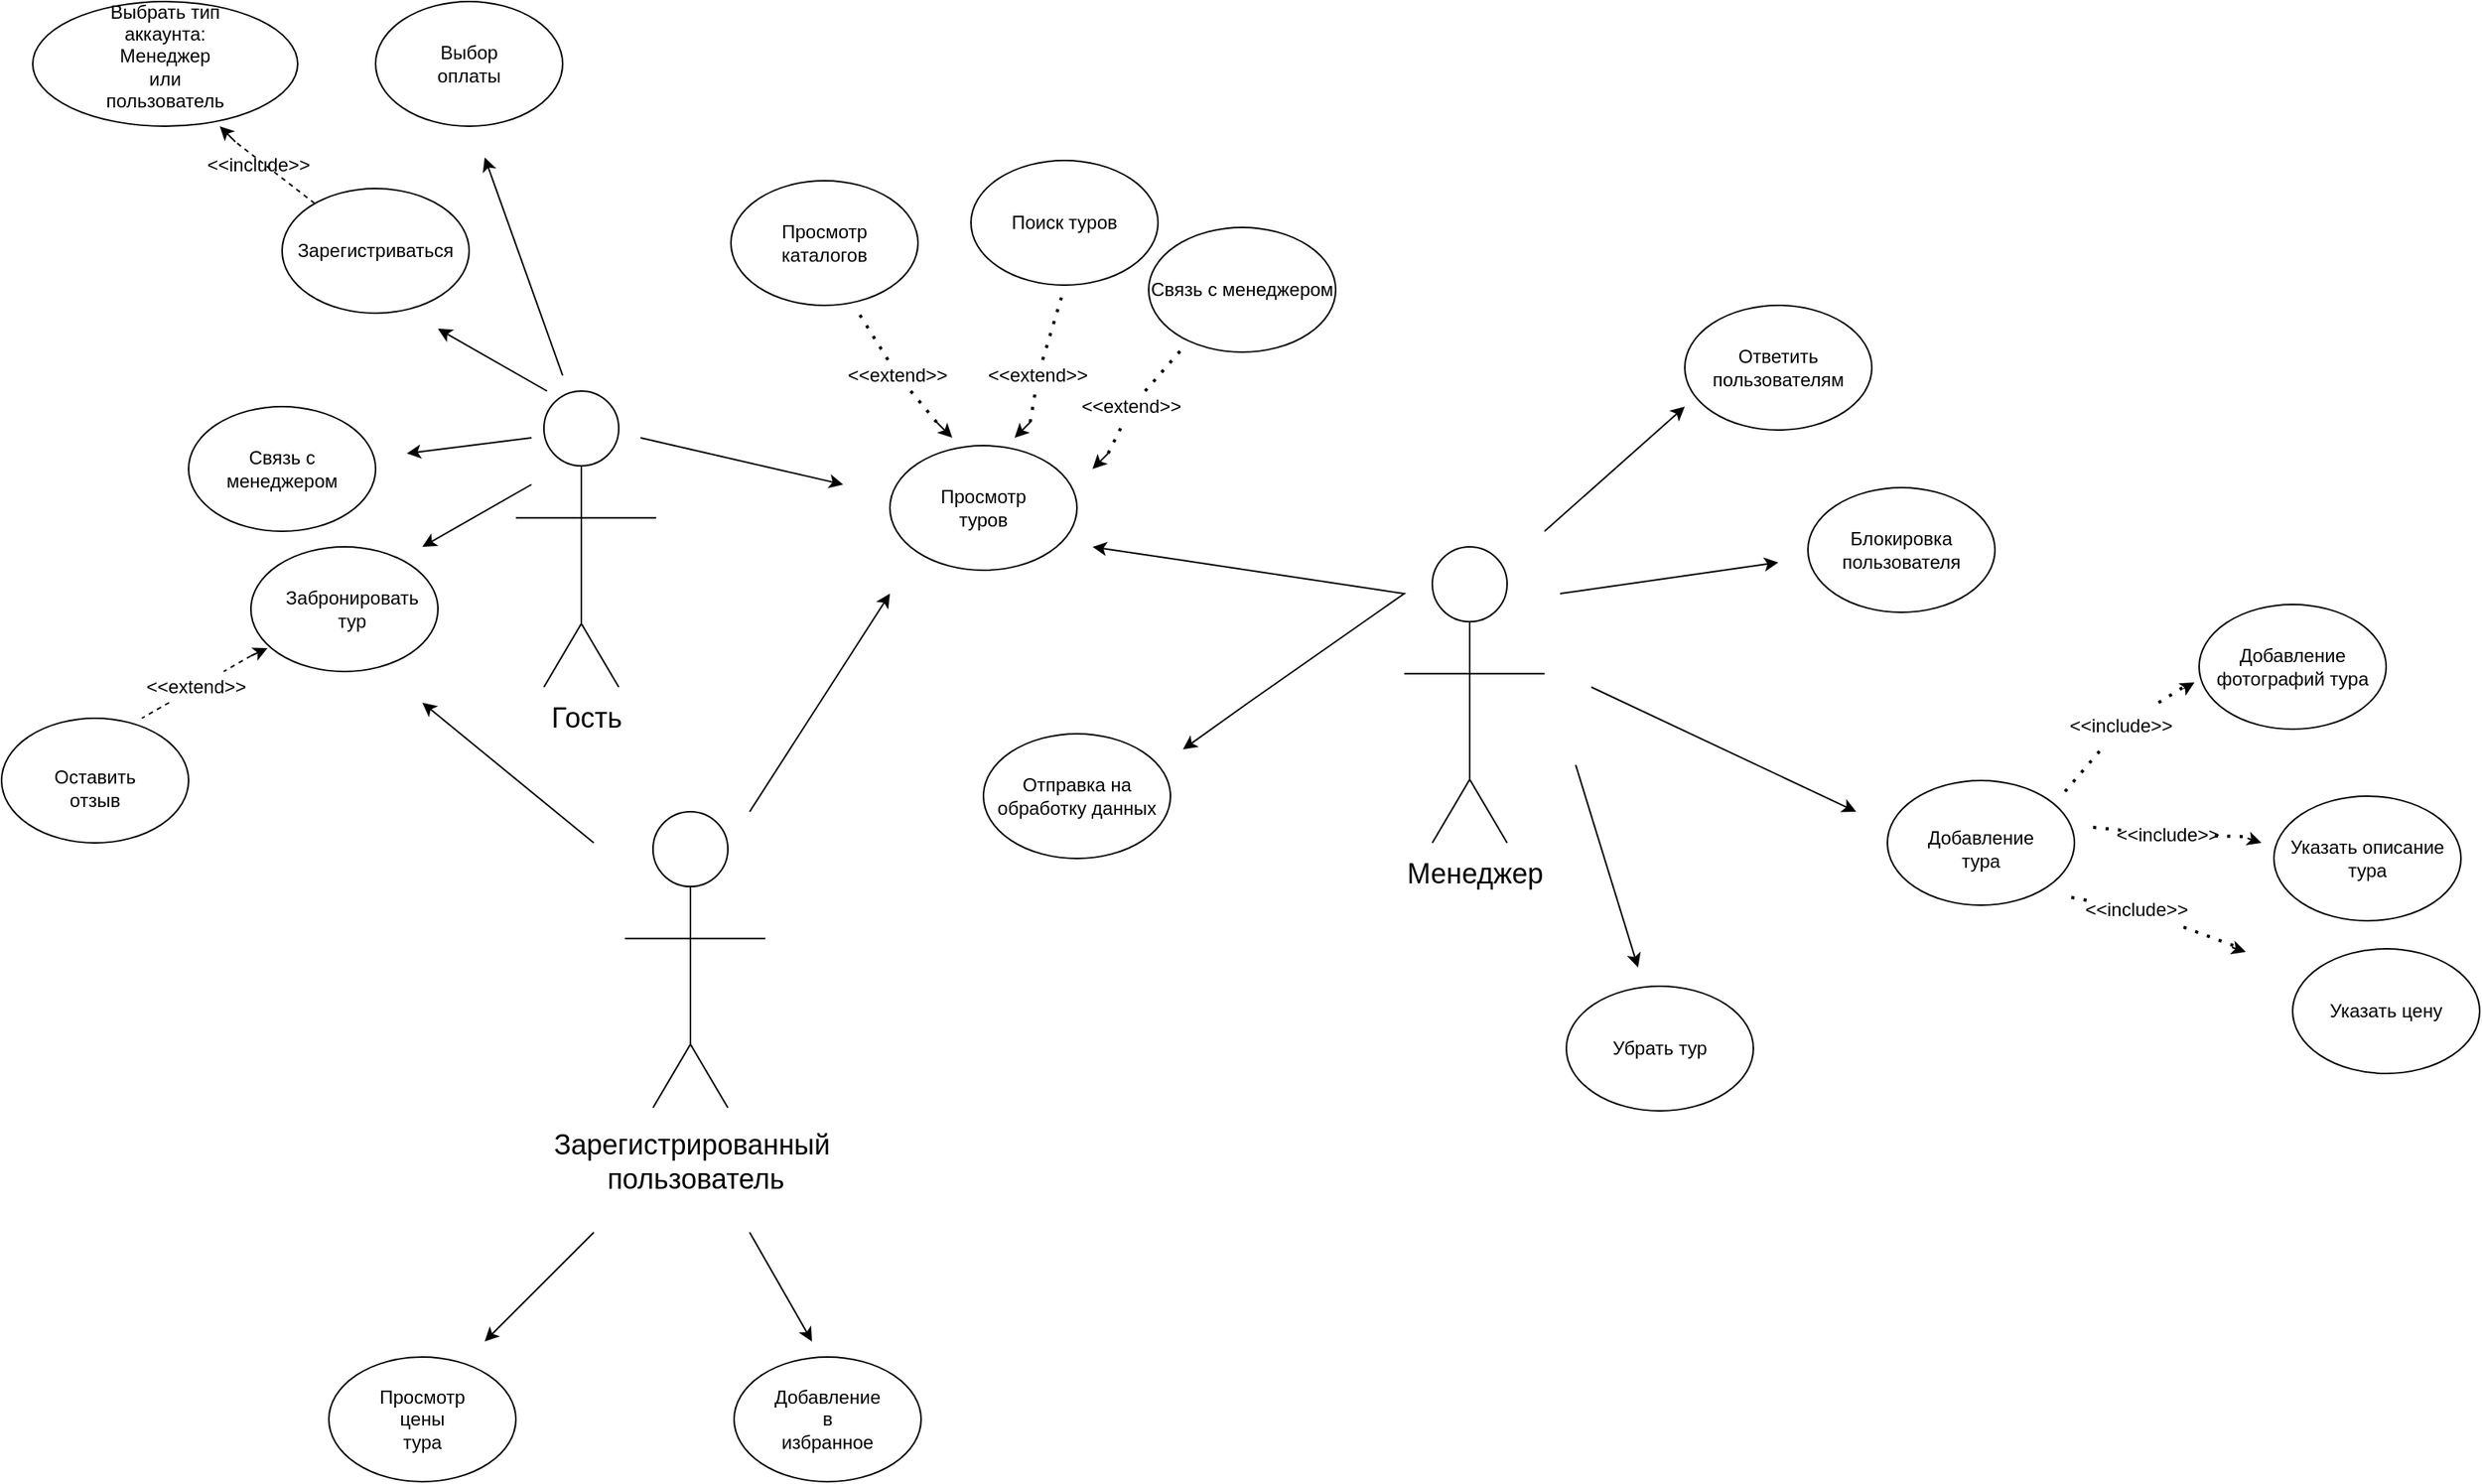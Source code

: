 <mxfile version="23.1.5" type="device">
  <diagram name="Страница — 1" id="xXVmxR8uxKlFaUdHyjgM">
    <mxGraphModel dx="2227" dy="1260" grid="0" gridSize="10" guides="1" tooltips="1" connect="1" arrows="1" fold="1" page="1" pageScale="1" pageWidth="1654" pageHeight="1169" math="0" shadow="0">
      <root>
        <mxCell id="0" />
        <mxCell id="1" parent="0" />
        <mxCell id="j_bU8EZD3RiMcGnf8XSQ-7" value="" style="group" vertex="1" connectable="0" parent="1">
          <mxGeometry x="384" y="340" width="90" height="190" as="geometry" />
        </mxCell>
        <mxCell id="j_bU8EZD3RiMcGnf8XSQ-1" value="" style="ellipse;whiteSpace=wrap;html=1;aspect=fixed;" vertex="1" parent="j_bU8EZD3RiMcGnf8XSQ-7">
          <mxGeometry x="18" width="48" height="48" as="geometry" />
        </mxCell>
        <mxCell id="j_bU8EZD3RiMcGnf8XSQ-3" value="" style="endArrow=none;html=1;rounded=0;entryX=0.5;entryY=1;entryDx=0;entryDy=0;" edge="1" parent="j_bU8EZD3RiMcGnf8XSQ-7" target="j_bU8EZD3RiMcGnf8XSQ-1">
          <mxGeometry width="50" height="50" relative="1" as="geometry">
            <mxPoint x="42" y="149.286" as="sourcePoint" />
            <mxPoint x="132" y="88.214" as="targetPoint" />
          </mxGeometry>
        </mxCell>
        <mxCell id="j_bU8EZD3RiMcGnf8XSQ-4" value="" style="endArrow=none;html=1;rounded=0;" edge="1" parent="j_bU8EZD3RiMcGnf8XSQ-7">
          <mxGeometry width="50" height="50" relative="1" as="geometry">
            <mxPoint x="18" y="190" as="sourcePoint" />
            <mxPoint x="42" y="149.286" as="targetPoint" />
          </mxGeometry>
        </mxCell>
        <mxCell id="j_bU8EZD3RiMcGnf8XSQ-5" value="" style="endArrow=none;html=1;rounded=0;" edge="1" parent="j_bU8EZD3RiMcGnf8XSQ-7">
          <mxGeometry width="50" height="50" relative="1" as="geometry">
            <mxPoint x="42" y="149.286" as="sourcePoint" />
            <mxPoint x="66" y="190" as="targetPoint" />
          </mxGeometry>
        </mxCell>
        <mxCell id="j_bU8EZD3RiMcGnf8XSQ-6" value="" style="endArrow=none;html=1;rounded=0;" edge="1" parent="j_bU8EZD3RiMcGnf8XSQ-7">
          <mxGeometry width="50" height="50" relative="1" as="geometry">
            <mxPoint y="81.429" as="sourcePoint" />
            <mxPoint x="90" y="81.429" as="targetPoint" />
          </mxGeometry>
        </mxCell>
        <mxCell id="j_bU8EZD3RiMcGnf8XSQ-20" value="" style="group" vertex="1" connectable="0" parent="1">
          <mxGeometry x="954" y="440" width="90" height="190" as="geometry" />
        </mxCell>
        <mxCell id="j_bU8EZD3RiMcGnf8XSQ-21" value="" style="ellipse;whiteSpace=wrap;html=1;aspect=fixed;" vertex="1" parent="j_bU8EZD3RiMcGnf8XSQ-20">
          <mxGeometry x="18" width="48" height="48" as="geometry" />
        </mxCell>
        <mxCell id="j_bU8EZD3RiMcGnf8XSQ-22" value="" style="endArrow=none;html=1;rounded=0;entryX=0.5;entryY=1;entryDx=0;entryDy=0;" edge="1" parent="j_bU8EZD3RiMcGnf8XSQ-20" target="j_bU8EZD3RiMcGnf8XSQ-21">
          <mxGeometry width="50" height="50" relative="1" as="geometry">
            <mxPoint x="42" y="149.286" as="sourcePoint" />
            <mxPoint x="132" y="88.214" as="targetPoint" />
          </mxGeometry>
        </mxCell>
        <mxCell id="j_bU8EZD3RiMcGnf8XSQ-23" value="" style="endArrow=none;html=1;rounded=0;" edge="1" parent="j_bU8EZD3RiMcGnf8XSQ-20">
          <mxGeometry width="50" height="50" relative="1" as="geometry">
            <mxPoint x="18" y="190" as="sourcePoint" />
            <mxPoint x="42" y="149.286" as="targetPoint" />
          </mxGeometry>
        </mxCell>
        <mxCell id="j_bU8EZD3RiMcGnf8XSQ-24" value="" style="endArrow=none;html=1;rounded=0;" edge="1" parent="j_bU8EZD3RiMcGnf8XSQ-20">
          <mxGeometry width="50" height="50" relative="1" as="geometry">
            <mxPoint x="42" y="149.286" as="sourcePoint" />
            <mxPoint x="66" y="190" as="targetPoint" />
          </mxGeometry>
        </mxCell>
        <mxCell id="j_bU8EZD3RiMcGnf8XSQ-25" value="" style="endArrow=none;html=1;rounded=0;" edge="1" parent="j_bU8EZD3RiMcGnf8XSQ-20">
          <mxGeometry width="50" height="50" relative="1" as="geometry">
            <mxPoint y="81.429" as="sourcePoint" />
            <mxPoint x="90" y="81.429" as="targetPoint" />
          </mxGeometry>
        </mxCell>
        <mxCell id="j_bU8EZD3RiMcGnf8XSQ-40" value="&lt;font style=&quot;font-size: 18px;&quot;&gt;Гость&lt;/font&gt;" style="text;html=1;align=center;verticalAlign=middle;resizable=0;points=[];autosize=1;strokeColor=none;fillColor=none;" vertex="1" parent="1">
          <mxGeometry x="394" y="530" width="70" height="40" as="geometry" />
        </mxCell>
        <mxCell id="j_bU8EZD3RiMcGnf8XSQ-42" value="" style="endArrow=classic;html=1;rounded=0;" edge="1" parent="1">
          <mxGeometry width="50" height="50" relative="1" as="geometry">
            <mxPoint x="404" y="340" as="sourcePoint" />
            <mxPoint x="334" y="300" as="targetPoint" />
          </mxGeometry>
        </mxCell>
        <mxCell id="j_bU8EZD3RiMcGnf8XSQ-43" value="" style="ellipse;whiteSpace=wrap;html=1;" vertex="1" parent="1">
          <mxGeometry x="234" y="210" width="120" height="80" as="geometry" />
        </mxCell>
        <mxCell id="j_bU8EZD3RiMcGnf8XSQ-44" value="Зарегистриваться" style="text;html=1;align=center;verticalAlign=middle;whiteSpace=wrap;rounded=0;" vertex="1" parent="1">
          <mxGeometry x="264" y="235" width="60" height="30" as="geometry" />
        </mxCell>
        <mxCell id="j_bU8EZD3RiMcGnf8XSQ-45" value="" style="ellipse;whiteSpace=wrap;html=1;" vertex="1" parent="1">
          <mxGeometry x="74" y="90" width="170" height="80" as="geometry" />
        </mxCell>
        <mxCell id="j_bU8EZD3RiMcGnf8XSQ-46" value="Выбрать тип аккаунта: Менеджер или пользователь" style="text;html=1;align=center;verticalAlign=middle;whiteSpace=wrap;rounded=0;" vertex="1" parent="1">
          <mxGeometry x="129" y="110" width="60" height="30" as="geometry" />
        </mxCell>
        <mxCell id="j_bU8EZD3RiMcGnf8XSQ-47" value="" style="endArrow=none;dashed=1;html=1;rounded=0;" edge="1" parent="1" source="j_bU8EZD3RiMcGnf8XSQ-43">
          <mxGeometry width="50" height="50" relative="1" as="geometry">
            <mxPoint x="150.009" y="190.089" as="sourcePoint" />
            <mxPoint x="204" y="180" as="targetPoint" />
          </mxGeometry>
        </mxCell>
        <mxCell id="j_bU8EZD3RiMcGnf8XSQ-48" value="" style="endArrow=classic;html=1;rounded=0;" edge="1" parent="1">
          <mxGeometry width="50" height="50" relative="1" as="geometry">
            <mxPoint x="204" y="180" as="sourcePoint" />
            <mxPoint x="194" y="170" as="targetPoint" />
          </mxGeometry>
        </mxCell>
        <mxCell id="j_bU8EZD3RiMcGnf8XSQ-49" value="&amp;lt;&amp;lt;include&amp;gt;&amp;gt;" style="text;html=1;align=center;verticalAlign=middle;whiteSpace=wrap;rounded=0;" vertex="1" parent="1">
          <mxGeometry x="189" y="180" width="60" height="30" as="geometry" />
        </mxCell>
        <mxCell id="j_bU8EZD3RiMcGnf8XSQ-50" value="" style="endArrow=classic;html=1;rounded=0;" edge="1" parent="1">
          <mxGeometry width="50" height="50" relative="1" as="geometry">
            <mxPoint x="394" y="370" as="sourcePoint" />
            <mxPoint x="314" y="380" as="targetPoint" />
          </mxGeometry>
        </mxCell>
        <mxCell id="j_bU8EZD3RiMcGnf8XSQ-51" value="" style="ellipse;whiteSpace=wrap;html=1;" vertex="1" parent="1">
          <mxGeometry x="174" y="350" width="120" height="80" as="geometry" />
        </mxCell>
        <mxCell id="j_bU8EZD3RiMcGnf8XSQ-52" value="Связь с менеджером" style="text;html=1;align=center;verticalAlign=middle;whiteSpace=wrap;rounded=0;" vertex="1" parent="1">
          <mxGeometry x="204" y="375" width="60" height="30" as="geometry" />
        </mxCell>
        <mxCell id="j_bU8EZD3RiMcGnf8XSQ-53" value="" style="endArrow=classic;html=1;rounded=0;" edge="1" parent="1">
          <mxGeometry width="50" height="50" relative="1" as="geometry">
            <mxPoint x="394" y="400" as="sourcePoint" />
            <mxPoint x="324" y="440" as="targetPoint" />
          </mxGeometry>
        </mxCell>
        <mxCell id="j_bU8EZD3RiMcGnf8XSQ-54" value="" style="ellipse;whiteSpace=wrap;html=1;" vertex="1" parent="1">
          <mxGeometry x="214" y="440" width="120" height="80" as="geometry" />
        </mxCell>
        <mxCell id="j_bU8EZD3RiMcGnf8XSQ-55" value="Забронировать тур" style="text;html=1;align=center;verticalAlign=middle;whiteSpace=wrap;rounded=0;" vertex="1" parent="1">
          <mxGeometry x="249" y="465" width="60" height="30" as="geometry" />
        </mxCell>
        <mxCell id="j_bU8EZD3RiMcGnf8XSQ-57" value="" style="endArrow=none;dashed=1;html=1;rounded=0;" edge="1" parent="1" source="j_bU8EZD3RiMcGnf8XSQ-56">
          <mxGeometry width="50" height="50" relative="1" as="geometry">
            <mxPoint x="189" y="530" as="sourcePoint" />
            <mxPoint x="144" y="550" as="targetPoint" />
          </mxGeometry>
        </mxCell>
        <mxCell id="j_bU8EZD3RiMcGnf8XSQ-59" value="" style="endArrow=classic;html=1;rounded=0;entryX=0.088;entryY=0.813;entryDx=0;entryDy=0;entryPerimeter=0;" edge="1" parent="1" target="j_bU8EZD3RiMcGnf8XSQ-54">
          <mxGeometry width="50" height="50" relative="1" as="geometry">
            <mxPoint x="214" y="510" as="sourcePoint" />
            <mxPoint x="218.54" y="495" as="targetPoint" />
          </mxGeometry>
        </mxCell>
        <mxCell id="j_bU8EZD3RiMcGnf8XSQ-60" value="" style="endArrow=none;dashed=1;html=1;rounded=0;" edge="1" parent="1" target="j_bU8EZD3RiMcGnf8XSQ-56">
          <mxGeometry width="50" height="50" relative="1" as="geometry">
            <mxPoint x="214" y="510" as="sourcePoint" />
            <mxPoint x="144" y="550" as="targetPoint" />
          </mxGeometry>
        </mxCell>
        <mxCell id="j_bU8EZD3RiMcGnf8XSQ-56" value="&amp;lt;&amp;lt;extend&amp;gt;&amp;gt;" style="text;html=1;align=center;verticalAlign=middle;whiteSpace=wrap;rounded=0;" vertex="1" parent="1">
          <mxGeometry x="154" y="520" width="50" height="20" as="geometry" />
        </mxCell>
        <mxCell id="j_bU8EZD3RiMcGnf8XSQ-61" value="" style="ellipse;whiteSpace=wrap;html=1;" vertex="1" parent="1">
          <mxGeometry x="54" y="550" width="120" height="80" as="geometry" />
        </mxCell>
        <mxCell id="j_bU8EZD3RiMcGnf8XSQ-62" value="Оставить отзыв" style="text;html=1;align=center;verticalAlign=middle;whiteSpace=wrap;rounded=0;" vertex="1" parent="1">
          <mxGeometry x="84" y="580" width="60" height="30" as="geometry" />
        </mxCell>
        <mxCell id="j_bU8EZD3RiMcGnf8XSQ-63" value="" style="group" vertex="1" connectable="0" parent="1">
          <mxGeometry x="394" y="610" width="210" height="255" as="geometry" />
        </mxCell>
        <mxCell id="j_bU8EZD3RiMcGnf8XSQ-32" value="" style="group" vertex="1" connectable="0" parent="j_bU8EZD3RiMcGnf8XSQ-63">
          <mxGeometry x="60" width="90" height="190" as="geometry" />
        </mxCell>
        <mxCell id="j_bU8EZD3RiMcGnf8XSQ-33" value="" style="ellipse;whiteSpace=wrap;html=1;aspect=fixed;" vertex="1" parent="j_bU8EZD3RiMcGnf8XSQ-32">
          <mxGeometry x="18" width="48" height="48" as="geometry" />
        </mxCell>
        <mxCell id="j_bU8EZD3RiMcGnf8XSQ-34" value="" style="endArrow=none;html=1;rounded=0;entryX=0.5;entryY=1;entryDx=0;entryDy=0;" edge="1" parent="j_bU8EZD3RiMcGnf8XSQ-32" target="j_bU8EZD3RiMcGnf8XSQ-33">
          <mxGeometry width="50" height="50" relative="1" as="geometry">
            <mxPoint x="42" y="149.286" as="sourcePoint" />
            <mxPoint x="132" y="88.214" as="targetPoint" />
          </mxGeometry>
        </mxCell>
        <mxCell id="j_bU8EZD3RiMcGnf8XSQ-35" value="" style="endArrow=none;html=1;rounded=0;" edge="1" parent="j_bU8EZD3RiMcGnf8XSQ-32">
          <mxGeometry width="50" height="50" relative="1" as="geometry">
            <mxPoint x="18" y="190" as="sourcePoint" />
            <mxPoint x="42" y="149.286" as="targetPoint" />
          </mxGeometry>
        </mxCell>
        <mxCell id="j_bU8EZD3RiMcGnf8XSQ-36" value="" style="endArrow=none;html=1;rounded=0;" edge="1" parent="j_bU8EZD3RiMcGnf8XSQ-32">
          <mxGeometry width="50" height="50" relative="1" as="geometry">
            <mxPoint x="42" y="149.286" as="sourcePoint" />
            <mxPoint x="66" y="190" as="targetPoint" />
          </mxGeometry>
        </mxCell>
        <mxCell id="j_bU8EZD3RiMcGnf8XSQ-37" value="" style="endArrow=none;html=1;rounded=0;" edge="1" parent="j_bU8EZD3RiMcGnf8XSQ-32">
          <mxGeometry width="50" height="50" relative="1" as="geometry">
            <mxPoint y="81.429" as="sourcePoint" />
            <mxPoint x="90" y="81.429" as="targetPoint" />
          </mxGeometry>
        </mxCell>
        <mxCell id="j_bU8EZD3RiMcGnf8XSQ-41" value="&lt;font style=&quot;font-size: 18px;&quot;&gt;Зарегистрированный&amp;nbsp;&lt;br&gt;пользователь&lt;br&gt;&lt;/font&gt;" style="text;html=1;align=center;verticalAlign=middle;resizable=0;points=[];autosize=1;strokeColor=none;fillColor=none;" vertex="1" parent="j_bU8EZD3RiMcGnf8XSQ-63">
          <mxGeometry y="195" width="210" height="60" as="geometry" />
        </mxCell>
        <mxCell id="j_bU8EZD3RiMcGnf8XSQ-64" value="" style="endArrow=classic;html=1;rounded=0;" edge="1" parent="1">
          <mxGeometry width="50" height="50" relative="1" as="geometry">
            <mxPoint x="434" y="630" as="sourcePoint" />
            <mxPoint x="324" y="540" as="targetPoint" />
          </mxGeometry>
        </mxCell>
        <mxCell id="j_bU8EZD3RiMcGnf8XSQ-65" value="" style="endArrow=classic;html=1;rounded=0;" edge="1" parent="1">
          <mxGeometry width="50" height="50" relative="1" as="geometry">
            <mxPoint x="534" y="610" as="sourcePoint" />
            <mxPoint x="624" y="470" as="targetPoint" />
          </mxGeometry>
        </mxCell>
        <mxCell id="j_bU8EZD3RiMcGnf8XSQ-66" value="" style="ellipse;whiteSpace=wrap;html=1;" vertex="1" parent="1">
          <mxGeometry x="624" y="375" width="120" height="80" as="geometry" />
        </mxCell>
        <mxCell id="j_bU8EZD3RiMcGnf8XSQ-67" value="Просмотр туров" style="text;html=1;align=center;verticalAlign=middle;whiteSpace=wrap;rounded=0;" vertex="1" parent="1">
          <mxGeometry x="654" y="400" width="60" height="30" as="geometry" />
        </mxCell>
        <mxCell id="j_bU8EZD3RiMcGnf8XSQ-68" value="" style="ellipse;whiteSpace=wrap;html=1;" vertex="1" parent="1">
          <mxGeometry x="294" y="90" width="120" height="80" as="geometry" />
        </mxCell>
        <mxCell id="j_bU8EZD3RiMcGnf8XSQ-69" value="" style="ellipse;whiteSpace=wrap;html=1;" vertex="1" parent="1">
          <mxGeometry x="264" y="960" width="120" height="80" as="geometry" />
        </mxCell>
        <mxCell id="j_bU8EZD3RiMcGnf8XSQ-70" value="" style="endArrow=classic;html=1;rounded=0;" edge="1" parent="1">
          <mxGeometry width="50" height="50" relative="1" as="geometry">
            <mxPoint x="414" y="330" as="sourcePoint" />
            <mxPoint x="364" y="190" as="targetPoint" />
          </mxGeometry>
        </mxCell>
        <mxCell id="j_bU8EZD3RiMcGnf8XSQ-71" value="Выбор оплаты" style="text;html=1;align=center;verticalAlign=middle;whiteSpace=wrap;rounded=0;" vertex="1" parent="1">
          <mxGeometry x="324" y="115" width="60" height="30" as="geometry" />
        </mxCell>
        <mxCell id="j_bU8EZD3RiMcGnf8XSQ-72" value="" style="ellipse;whiteSpace=wrap;html=1;" vertex="1" parent="1">
          <mxGeometry x="524" y="960" width="120" height="80" as="geometry" />
        </mxCell>
        <mxCell id="j_bU8EZD3RiMcGnf8XSQ-73" value="" style="endArrow=classic;html=1;rounded=0;" edge="1" parent="1">
          <mxGeometry width="50" height="50" relative="1" as="geometry">
            <mxPoint x="434" y="880" as="sourcePoint" />
            <mxPoint x="364" y="950" as="targetPoint" />
          </mxGeometry>
        </mxCell>
        <mxCell id="j_bU8EZD3RiMcGnf8XSQ-74" value="" style="endArrow=classic;html=1;rounded=0;" edge="1" parent="1">
          <mxGeometry width="50" height="50" relative="1" as="geometry">
            <mxPoint x="534" y="880" as="sourcePoint" />
            <mxPoint x="574" y="950" as="targetPoint" />
          </mxGeometry>
        </mxCell>
        <mxCell id="j_bU8EZD3RiMcGnf8XSQ-75" value="Просмотр&lt;br&gt;цены&lt;br&gt;тура" style="text;html=1;align=center;verticalAlign=middle;whiteSpace=wrap;rounded=0;" vertex="1" parent="1">
          <mxGeometry x="294" y="985" width="60" height="30" as="geometry" />
        </mxCell>
        <mxCell id="j_bU8EZD3RiMcGnf8XSQ-76" value="Добавление&lt;br&gt;в избранное" style="text;html=1;align=center;verticalAlign=middle;whiteSpace=wrap;rounded=0;" vertex="1" parent="1">
          <mxGeometry x="554" y="985" width="60" height="30" as="geometry" />
        </mxCell>
        <mxCell id="j_bU8EZD3RiMcGnf8XSQ-77" value="" style="endArrow=classic;html=1;rounded=0;" edge="1" parent="1">
          <mxGeometry width="50" height="50" relative="1" as="geometry">
            <mxPoint x="464" y="370" as="sourcePoint" />
            <mxPoint x="594" y="400" as="targetPoint" />
          </mxGeometry>
        </mxCell>
        <mxCell id="j_bU8EZD3RiMcGnf8XSQ-84" value="" style="group" vertex="1" connectable="0" parent="1">
          <mxGeometry x="604" y="290" width="60" height="80" as="geometry" />
        </mxCell>
        <mxCell id="j_bU8EZD3RiMcGnf8XSQ-79" value="" style="endArrow=none;dashed=1;html=1;dashPattern=1 3;strokeWidth=2;rounded=0;" edge="1" parent="j_bU8EZD3RiMcGnf8XSQ-84" source="j_bU8EZD3RiMcGnf8XSQ-82">
          <mxGeometry width="50" height="50" relative="1" as="geometry">
            <mxPoint x="50" y="70" as="sourcePoint" />
            <mxPoint as="targetPoint" />
          </mxGeometry>
        </mxCell>
        <mxCell id="j_bU8EZD3RiMcGnf8XSQ-80" value="" style="endArrow=classic;html=1;rounded=0;" edge="1" parent="j_bU8EZD3RiMcGnf8XSQ-84">
          <mxGeometry width="50" height="50" relative="1" as="geometry">
            <mxPoint x="50" y="70" as="sourcePoint" />
            <mxPoint x="60" y="80" as="targetPoint" />
          </mxGeometry>
        </mxCell>
        <mxCell id="j_bU8EZD3RiMcGnf8XSQ-83" value="" style="endArrow=none;dashed=1;html=1;dashPattern=1 3;strokeWidth=2;rounded=0;" edge="1" parent="j_bU8EZD3RiMcGnf8XSQ-84" target="j_bU8EZD3RiMcGnf8XSQ-82">
          <mxGeometry width="50" height="50" relative="1" as="geometry">
            <mxPoint x="50" y="70" as="sourcePoint" />
            <mxPoint as="targetPoint" />
          </mxGeometry>
        </mxCell>
        <mxCell id="j_bU8EZD3RiMcGnf8XSQ-82" value="&amp;lt;&amp;lt;extend&amp;gt;&amp;gt;" style="text;html=1;align=center;verticalAlign=middle;whiteSpace=wrap;rounded=0;" vertex="1" parent="j_bU8EZD3RiMcGnf8XSQ-84">
          <mxGeometry y="30" width="50" height="20" as="geometry" />
        </mxCell>
        <mxCell id="j_bU8EZD3RiMcGnf8XSQ-89" value="" style="endArrow=none;dashed=1;html=1;dashPattern=1 3;strokeWidth=2;rounded=0;" edge="1" parent="1" source="j_bU8EZD3RiMcGnf8XSQ-95">
          <mxGeometry width="50" height="50" relative="1" as="geometry">
            <mxPoint x="714" y="360" as="sourcePoint" />
            <mxPoint x="734" y="280" as="targetPoint" />
          </mxGeometry>
        </mxCell>
        <mxCell id="j_bU8EZD3RiMcGnf8XSQ-90" value="" style="endArrow=none;dashed=1;html=1;dashPattern=1 3;strokeWidth=2;rounded=0;" edge="1" parent="1" source="j_bU8EZD3RiMcGnf8XSQ-94">
          <mxGeometry width="50" height="50" relative="1" as="geometry">
            <mxPoint x="764" y="380" as="sourcePoint" />
            <mxPoint x="814" y="310" as="targetPoint" />
          </mxGeometry>
        </mxCell>
        <mxCell id="j_bU8EZD3RiMcGnf8XSQ-92" value="" style="endArrow=classic;html=1;rounded=0;" edge="1" parent="1">
          <mxGeometry width="50" height="50" relative="1" as="geometry">
            <mxPoint x="714" y="360" as="sourcePoint" />
            <mxPoint x="704" y="370" as="targetPoint" />
          </mxGeometry>
        </mxCell>
        <mxCell id="j_bU8EZD3RiMcGnf8XSQ-93" value="" style="endArrow=classic;html=1;rounded=0;" edge="1" parent="1">
          <mxGeometry width="50" height="50" relative="1" as="geometry">
            <mxPoint x="764" y="380" as="sourcePoint" />
            <mxPoint x="754" y="390" as="targetPoint" />
          </mxGeometry>
        </mxCell>
        <mxCell id="j_bU8EZD3RiMcGnf8XSQ-96" value="" style="endArrow=none;dashed=1;html=1;dashPattern=1 3;strokeWidth=2;rounded=0;" edge="1" parent="1" target="j_bU8EZD3RiMcGnf8XSQ-95">
          <mxGeometry width="50" height="50" relative="1" as="geometry">
            <mxPoint x="714" y="360" as="sourcePoint" />
            <mxPoint x="734" y="280" as="targetPoint" />
          </mxGeometry>
        </mxCell>
        <mxCell id="j_bU8EZD3RiMcGnf8XSQ-95" value="&amp;lt;&amp;lt;extend&amp;gt;&amp;gt;" style="text;html=1;align=center;verticalAlign=middle;whiteSpace=wrap;rounded=0;" vertex="1" parent="1">
          <mxGeometry x="694" y="320" width="50" height="20" as="geometry" />
        </mxCell>
        <mxCell id="j_bU8EZD3RiMcGnf8XSQ-98" value="" style="endArrow=none;dashed=1;html=1;dashPattern=1 3;strokeWidth=2;rounded=0;" edge="1" parent="1" target="j_bU8EZD3RiMcGnf8XSQ-94">
          <mxGeometry width="50" height="50" relative="1" as="geometry">
            <mxPoint x="764" y="380" as="sourcePoint" />
            <mxPoint x="814" y="310" as="targetPoint" />
          </mxGeometry>
        </mxCell>
        <mxCell id="j_bU8EZD3RiMcGnf8XSQ-94" value="&amp;lt;&amp;lt;extend&amp;gt;&amp;gt;" style="text;html=1;align=center;verticalAlign=middle;whiteSpace=wrap;rounded=0;" vertex="1" parent="1">
          <mxGeometry x="754" y="340" width="50" height="20" as="geometry" />
        </mxCell>
        <mxCell id="j_bU8EZD3RiMcGnf8XSQ-99" value="Просмотр&lt;br&gt;каталогов" style="ellipse;whiteSpace=wrap;html=1;" vertex="1" parent="1">
          <mxGeometry x="522" y="205" width="120" height="80" as="geometry" />
        </mxCell>
        <mxCell id="j_bU8EZD3RiMcGnf8XSQ-100" value="Поиск туров" style="ellipse;whiteSpace=wrap;html=1;" vertex="1" parent="1">
          <mxGeometry x="676" y="192" width="120" height="80" as="geometry" />
        </mxCell>
        <mxCell id="j_bU8EZD3RiMcGnf8XSQ-101" value="Связь с менеджером" style="ellipse;whiteSpace=wrap;html=1;" vertex="1" parent="1">
          <mxGeometry x="790" y="235" width="120" height="80" as="geometry" />
        </mxCell>
        <mxCell id="j_bU8EZD3RiMcGnf8XSQ-102" value="" style="endArrow=classic;html=1;rounded=0;" edge="1" parent="1">
          <mxGeometry width="50" height="50" relative="1" as="geometry">
            <mxPoint x="854" y="540" as="sourcePoint" />
            <mxPoint x="754" y="440" as="targetPoint" />
            <Array as="points">
              <mxPoint x="954" y="470" />
            </Array>
          </mxGeometry>
        </mxCell>
        <mxCell id="j_bU8EZD3RiMcGnf8XSQ-103" value="" style="endArrow=classic;html=1;rounded=0;" edge="1" parent="1">
          <mxGeometry width="50" height="50" relative="1" as="geometry">
            <mxPoint x="854" y="540" as="sourcePoint" />
            <mxPoint x="812" y="570" as="targetPoint" />
          </mxGeometry>
        </mxCell>
        <mxCell id="j_bU8EZD3RiMcGnf8XSQ-104" value="Отправка на обработку данных" style="ellipse;whiteSpace=wrap;html=1;" vertex="1" parent="1">
          <mxGeometry x="684" y="560" width="120" height="80" as="geometry" />
        </mxCell>
        <mxCell id="j_bU8EZD3RiMcGnf8XSQ-105" value="&lt;font style=&quot;font-size: 18px;&quot;&gt;Менеджер&lt;/font&gt;" style="text;html=1;align=center;verticalAlign=middle;resizable=0;points=[];autosize=1;strokeColor=none;fillColor=none;" vertex="1" parent="1">
          <mxGeometry x="944" y="630" width="110" height="40" as="geometry" />
        </mxCell>
        <mxCell id="j_bU8EZD3RiMcGnf8XSQ-106" value="" style="endArrow=classic;html=1;rounded=0;" edge="1" parent="1">
          <mxGeometry width="50" height="50" relative="1" as="geometry">
            <mxPoint x="1044" y="430" as="sourcePoint" />
            <mxPoint x="1134" y="350" as="targetPoint" />
          </mxGeometry>
        </mxCell>
        <mxCell id="j_bU8EZD3RiMcGnf8XSQ-107" value="" style="endArrow=classic;html=1;rounded=0;" edge="1" parent="1">
          <mxGeometry width="50" height="50" relative="1" as="geometry">
            <mxPoint x="1054" y="470" as="sourcePoint" />
            <mxPoint x="1194" y="450" as="targetPoint" />
          </mxGeometry>
        </mxCell>
        <mxCell id="j_bU8EZD3RiMcGnf8XSQ-108" value="" style="endArrow=classic;html=1;rounded=0;" edge="1" parent="1">
          <mxGeometry width="50" height="50" relative="1" as="geometry">
            <mxPoint x="1074" y="530" as="sourcePoint" />
            <mxPoint x="1244" y="610" as="targetPoint" />
          </mxGeometry>
        </mxCell>
        <mxCell id="j_bU8EZD3RiMcGnf8XSQ-109" value="Ответить пользователям" style="ellipse;whiteSpace=wrap;html=1;" vertex="1" parent="1">
          <mxGeometry x="1134" y="285" width="120" height="80" as="geometry" />
        </mxCell>
        <mxCell id="j_bU8EZD3RiMcGnf8XSQ-110" value="Блокировка пользователя" style="ellipse;whiteSpace=wrap;html=1;" vertex="1" parent="1">
          <mxGeometry x="1213" y="402" width="120" height="80" as="geometry" />
        </mxCell>
        <mxCell id="j_bU8EZD3RiMcGnf8XSQ-111" value="" style="ellipse;whiteSpace=wrap;html=1;" vertex="1" parent="1">
          <mxGeometry x="1264" y="590" width="120" height="80" as="geometry" />
        </mxCell>
        <mxCell id="j_bU8EZD3RiMcGnf8XSQ-112" value="Добавление тура" style="text;html=1;align=center;verticalAlign=middle;whiteSpace=wrap;rounded=0;" vertex="1" parent="1">
          <mxGeometry x="1294" y="619" width="60" height="30" as="geometry" />
        </mxCell>
        <mxCell id="j_bU8EZD3RiMcGnf8XSQ-113" value="" style="endArrow=none;dashed=1;html=1;dashPattern=1 3;strokeWidth=2;rounded=0;" edge="1" parent="1" source="j_bU8EZD3RiMcGnf8XSQ-119">
          <mxGeometry width="50" height="50" relative="1" as="geometry">
            <mxPoint x="1378" y="597" as="sourcePoint" />
            <mxPoint x="1454" y="530" as="targetPoint" />
          </mxGeometry>
        </mxCell>
        <mxCell id="j_bU8EZD3RiMcGnf8XSQ-114" value="" style="endArrow=none;dashed=1;html=1;dashPattern=1 3;strokeWidth=2;rounded=0;" edge="1" parent="1" source="j_bU8EZD3RiMcGnf8XSQ-121">
          <mxGeometry width="50" height="50" relative="1" as="geometry">
            <mxPoint x="1396" y="620" as="sourcePoint" />
            <mxPoint x="1495" y="626" as="targetPoint" />
          </mxGeometry>
        </mxCell>
        <mxCell id="j_bU8EZD3RiMcGnf8XSQ-115" value="" style="endArrow=none;dashed=1;html=1;dashPattern=1 3;strokeWidth=2;rounded=0;" edge="1" parent="1" source="j_bU8EZD3RiMcGnf8XSQ-123">
          <mxGeometry width="50" height="50" relative="1" as="geometry">
            <mxPoint x="1382" y="665" as="sourcePoint" />
            <mxPoint x="1489" y="697" as="targetPoint" />
          </mxGeometry>
        </mxCell>
        <mxCell id="j_bU8EZD3RiMcGnf8XSQ-116" value="" style="endArrow=classic;html=1;rounded=0;" edge="1" parent="1">
          <mxGeometry width="50" height="50" relative="1" as="geometry">
            <mxPoint x="1485" y="697" as="sourcePoint" />
            <mxPoint x="1494" y="700" as="targetPoint" />
          </mxGeometry>
        </mxCell>
        <mxCell id="j_bU8EZD3RiMcGnf8XSQ-117" value="" style="endArrow=classic;html=1;rounded=0;" edge="1" parent="1">
          <mxGeometry width="50" height="50" relative="1" as="geometry">
            <mxPoint x="1495" y="627" as="sourcePoint" />
            <mxPoint x="1504" y="630" as="targetPoint" />
          </mxGeometry>
        </mxCell>
        <mxCell id="j_bU8EZD3RiMcGnf8XSQ-118" value="" style="endArrow=classic;html=1;rounded=0;" edge="1" parent="1">
          <mxGeometry width="50" height="50" relative="1" as="geometry">
            <mxPoint x="1454" y="531" as="sourcePoint" />
            <mxPoint x="1461" y="527" as="targetPoint" />
          </mxGeometry>
        </mxCell>
        <mxCell id="j_bU8EZD3RiMcGnf8XSQ-120" value="" style="endArrow=none;dashed=1;html=1;dashPattern=1 3;strokeWidth=2;rounded=0;" edge="1" parent="1" target="j_bU8EZD3RiMcGnf8XSQ-119">
          <mxGeometry width="50" height="50" relative="1" as="geometry">
            <mxPoint x="1378" y="597" as="sourcePoint" />
            <mxPoint x="1454" y="530" as="targetPoint" />
          </mxGeometry>
        </mxCell>
        <mxCell id="j_bU8EZD3RiMcGnf8XSQ-119" value="&amp;lt;&amp;lt;include&amp;gt;&amp;gt;" style="text;html=1;align=center;verticalAlign=middle;whiteSpace=wrap;rounded=0;" vertex="1" parent="1">
          <mxGeometry x="1384" y="540" width="60" height="30" as="geometry" />
        </mxCell>
        <mxCell id="j_bU8EZD3RiMcGnf8XSQ-122" value="" style="endArrow=none;dashed=1;html=1;dashPattern=1 3;strokeWidth=2;rounded=0;" edge="1" parent="1" target="j_bU8EZD3RiMcGnf8XSQ-121">
          <mxGeometry width="50" height="50" relative="1" as="geometry">
            <mxPoint x="1396" y="620" as="sourcePoint" />
            <mxPoint x="1495" y="626" as="targetPoint" />
          </mxGeometry>
        </mxCell>
        <mxCell id="j_bU8EZD3RiMcGnf8XSQ-121" value="&amp;lt;&amp;lt;include&amp;gt;&amp;gt;" style="text;html=1;align=center;verticalAlign=middle;whiteSpace=wrap;rounded=0;" vertex="1" parent="1">
          <mxGeometry x="1414" y="610" width="60" height="30" as="geometry" />
        </mxCell>
        <mxCell id="j_bU8EZD3RiMcGnf8XSQ-124" value="" style="endArrow=none;dashed=1;html=1;dashPattern=1 3;strokeWidth=2;rounded=0;" edge="1" parent="1" target="j_bU8EZD3RiMcGnf8XSQ-123">
          <mxGeometry width="50" height="50" relative="1" as="geometry">
            <mxPoint x="1382" y="665" as="sourcePoint" />
            <mxPoint x="1489" y="697" as="targetPoint" />
          </mxGeometry>
        </mxCell>
        <mxCell id="j_bU8EZD3RiMcGnf8XSQ-123" value="&amp;lt;&amp;lt;include&amp;gt;&amp;gt;" style="text;html=1;align=center;verticalAlign=middle;whiteSpace=wrap;rounded=0;" vertex="1" parent="1">
          <mxGeometry x="1394" y="658" width="60" height="30" as="geometry" />
        </mxCell>
        <mxCell id="j_bU8EZD3RiMcGnf8XSQ-125" value="Добавление фотографий тура" style="ellipse;whiteSpace=wrap;html=1;" vertex="1" parent="1">
          <mxGeometry x="1464" y="477" width="120" height="80" as="geometry" />
        </mxCell>
        <mxCell id="j_bU8EZD3RiMcGnf8XSQ-126" value="Указать описание тура" style="ellipse;whiteSpace=wrap;html=1;" vertex="1" parent="1">
          <mxGeometry x="1512" y="600" width="120" height="80" as="geometry" />
        </mxCell>
        <mxCell id="j_bU8EZD3RiMcGnf8XSQ-129" value="Указать цену" style="ellipse;whiteSpace=wrap;html=1;" vertex="1" parent="1">
          <mxGeometry x="1524" y="698" width="120" height="80" as="geometry" />
        </mxCell>
        <mxCell id="j_bU8EZD3RiMcGnf8XSQ-130" value="" style="endArrow=classic;html=1;rounded=0;" edge="1" parent="1">
          <mxGeometry width="50" height="50" relative="1" as="geometry">
            <mxPoint x="1064" y="580" as="sourcePoint" />
            <mxPoint x="1104" y="710" as="targetPoint" />
          </mxGeometry>
        </mxCell>
        <mxCell id="j_bU8EZD3RiMcGnf8XSQ-131" value="Убрать тур" style="ellipse;whiteSpace=wrap;html=1;" vertex="1" parent="1">
          <mxGeometry x="1058" y="722" width="120" height="80" as="geometry" />
        </mxCell>
      </root>
    </mxGraphModel>
  </diagram>
</mxfile>
